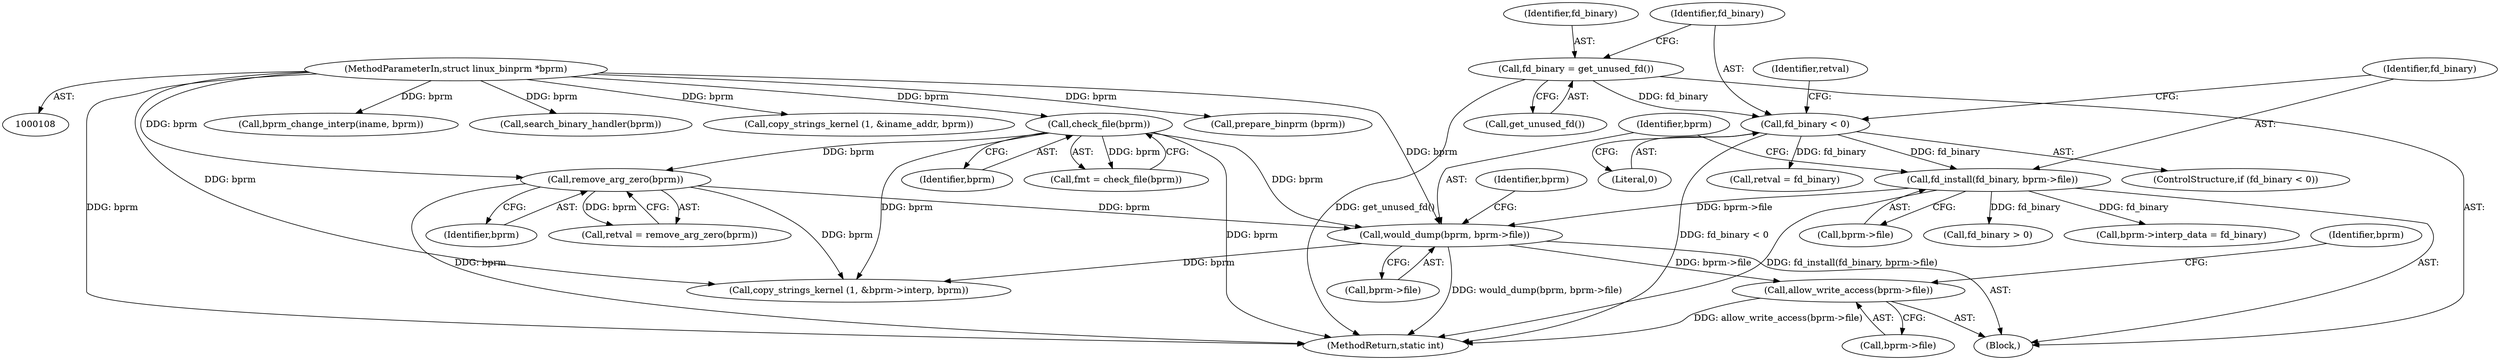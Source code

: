 digraph "0_linux_b66c5984017533316fd1951770302649baf1aa33@API" {
"1000201" [label="(Call,allow_write_access(bprm->file))"];
"1000196" [label="(Call,would_dump(bprm, bprm->file))"];
"1000167" [label="(Call,remove_arg_zero(bprm))"];
"1000140" [label="(Call,check_file(bprm))"];
"1000109" [label="(MethodParameterIn,struct linux_binprm *bprm)"];
"1000191" [label="(Call,fd_install(fd_binary, bprm->file))"];
"1000183" [label="(Call,fd_binary < 0)"];
"1000179" [label="(Call,fd_binary = get_unused_fd())"];
"1000165" [label="(Call,retval = remove_arg_zero(bprm))"];
"1000180" [label="(Identifier,fd_binary)"];
"1000271" [label="(Call,bprm_change_interp(iname, bprm))"];
"1000332" [label="(Call,search_binary_handler(bprm))"];
"1000185" [label="(Literal,0)"];
"1000181" [label="(Call,get_unused_fd())"];
"1000344" [label="(Call,fd_binary > 0)"];
"1000179" [label="(Call,fd_binary = get_unused_fd())"];
"1000198" [label="(Call,bprm->file)"];
"1000167" [label="(Call,remove_arg_zero(bprm))"];
"1000191" [label="(Call,fd_install(fd_binary, bprm->file))"];
"1000255" [label="(Call,copy_strings_kernel (1, &iname_addr, bprm))"];
"1000138" [label="(Call,fmt = check_file(bprm))"];
"1000201" [label="(Call,allow_write_access(bprm->file))"];
"1000187" [label="(Call,retval = fd_binary)"];
"1000178" [label="(Block,)"];
"1000215" [label="(Call,bprm->interp_data = fd_binary)"];
"1000192" [label="(Identifier,fd_binary)"];
"1000196" [label="(Call,would_dump(bprm, bprm->file))"];
"1000168" [label="(Identifier,bprm)"];
"1000237" [label="(Call,copy_strings_kernel (1, &bprm->interp, bprm))"];
"1000360" [label="(MethodReturn,static int)"];
"1000188" [label="(Identifier,retval)"];
"1000207" [label="(Identifier,bprm)"];
"1000202" [label="(Call,bprm->file)"];
"1000140" [label="(Call,check_file(bprm))"];
"1000197" [label="(Identifier,bprm)"];
"1000193" [label="(Call,bprm->file)"];
"1000182" [label="(ControlStructure,if (fd_binary < 0))"];
"1000184" [label="(Identifier,fd_binary)"];
"1000203" [label="(Identifier,bprm)"];
"1000323" [label="(Call,prepare_binprm (bprm))"];
"1000141" [label="(Identifier,bprm)"];
"1000109" [label="(MethodParameterIn,struct linux_binprm *bprm)"];
"1000183" [label="(Call,fd_binary < 0)"];
"1000201" -> "1000178"  [label="AST: "];
"1000201" -> "1000202"  [label="CFG: "];
"1000202" -> "1000201"  [label="AST: "];
"1000207" -> "1000201"  [label="CFG: "];
"1000201" -> "1000360"  [label="DDG: allow_write_access(bprm->file)"];
"1000196" -> "1000201"  [label="DDG: bprm->file"];
"1000196" -> "1000178"  [label="AST: "];
"1000196" -> "1000198"  [label="CFG: "];
"1000197" -> "1000196"  [label="AST: "];
"1000198" -> "1000196"  [label="AST: "];
"1000203" -> "1000196"  [label="CFG: "];
"1000196" -> "1000360"  [label="DDG: would_dump(bprm, bprm->file)"];
"1000167" -> "1000196"  [label="DDG: bprm"];
"1000140" -> "1000196"  [label="DDG: bprm"];
"1000109" -> "1000196"  [label="DDG: bprm"];
"1000191" -> "1000196"  [label="DDG: bprm->file"];
"1000196" -> "1000237"  [label="DDG: bprm"];
"1000167" -> "1000165"  [label="AST: "];
"1000167" -> "1000168"  [label="CFG: "];
"1000168" -> "1000167"  [label="AST: "];
"1000165" -> "1000167"  [label="CFG: "];
"1000167" -> "1000360"  [label="DDG: bprm"];
"1000167" -> "1000165"  [label="DDG: bprm"];
"1000140" -> "1000167"  [label="DDG: bprm"];
"1000109" -> "1000167"  [label="DDG: bprm"];
"1000167" -> "1000237"  [label="DDG: bprm"];
"1000140" -> "1000138"  [label="AST: "];
"1000140" -> "1000141"  [label="CFG: "];
"1000141" -> "1000140"  [label="AST: "];
"1000138" -> "1000140"  [label="CFG: "];
"1000140" -> "1000360"  [label="DDG: bprm"];
"1000140" -> "1000138"  [label="DDG: bprm"];
"1000109" -> "1000140"  [label="DDG: bprm"];
"1000140" -> "1000237"  [label="DDG: bprm"];
"1000109" -> "1000108"  [label="AST: "];
"1000109" -> "1000360"  [label="DDG: bprm"];
"1000109" -> "1000237"  [label="DDG: bprm"];
"1000109" -> "1000255"  [label="DDG: bprm"];
"1000109" -> "1000271"  [label="DDG: bprm"];
"1000109" -> "1000323"  [label="DDG: bprm"];
"1000109" -> "1000332"  [label="DDG: bprm"];
"1000191" -> "1000178"  [label="AST: "];
"1000191" -> "1000193"  [label="CFG: "];
"1000192" -> "1000191"  [label="AST: "];
"1000193" -> "1000191"  [label="AST: "];
"1000197" -> "1000191"  [label="CFG: "];
"1000191" -> "1000360"  [label="DDG: fd_install(fd_binary, bprm->file)"];
"1000183" -> "1000191"  [label="DDG: fd_binary"];
"1000191" -> "1000215"  [label="DDG: fd_binary"];
"1000191" -> "1000344"  [label="DDG: fd_binary"];
"1000183" -> "1000182"  [label="AST: "];
"1000183" -> "1000185"  [label="CFG: "];
"1000184" -> "1000183"  [label="AST: "];
"1000185" -> "1000183"  [label="AST: "];
"1000188" -> "1000183"  [label="CFG: "];
"1000192" -> "1000183"  [label="CFG: "];
"1000183" -> "1000360"  [label="DDG: fd_binary < 0"];
"1000179" -> "1000183"  [label="DDG: fd_binary"];
"1000183" -> "1000187"  [label="DDG: fd_binary"];
"1000179" -> "1000178"  [label="AST: "];
"1000179" -> "1000181"  [label="CFG: "];
"1000180" -> "1000179"  [label="AST: "];
"1000181" -> "1000179"  [label="AST: "];
"1000184" -> "1000179"  [label="CFG: "];
"1000179" -> "1000360"  [label="DDG: get_unused_fd()"];
}
